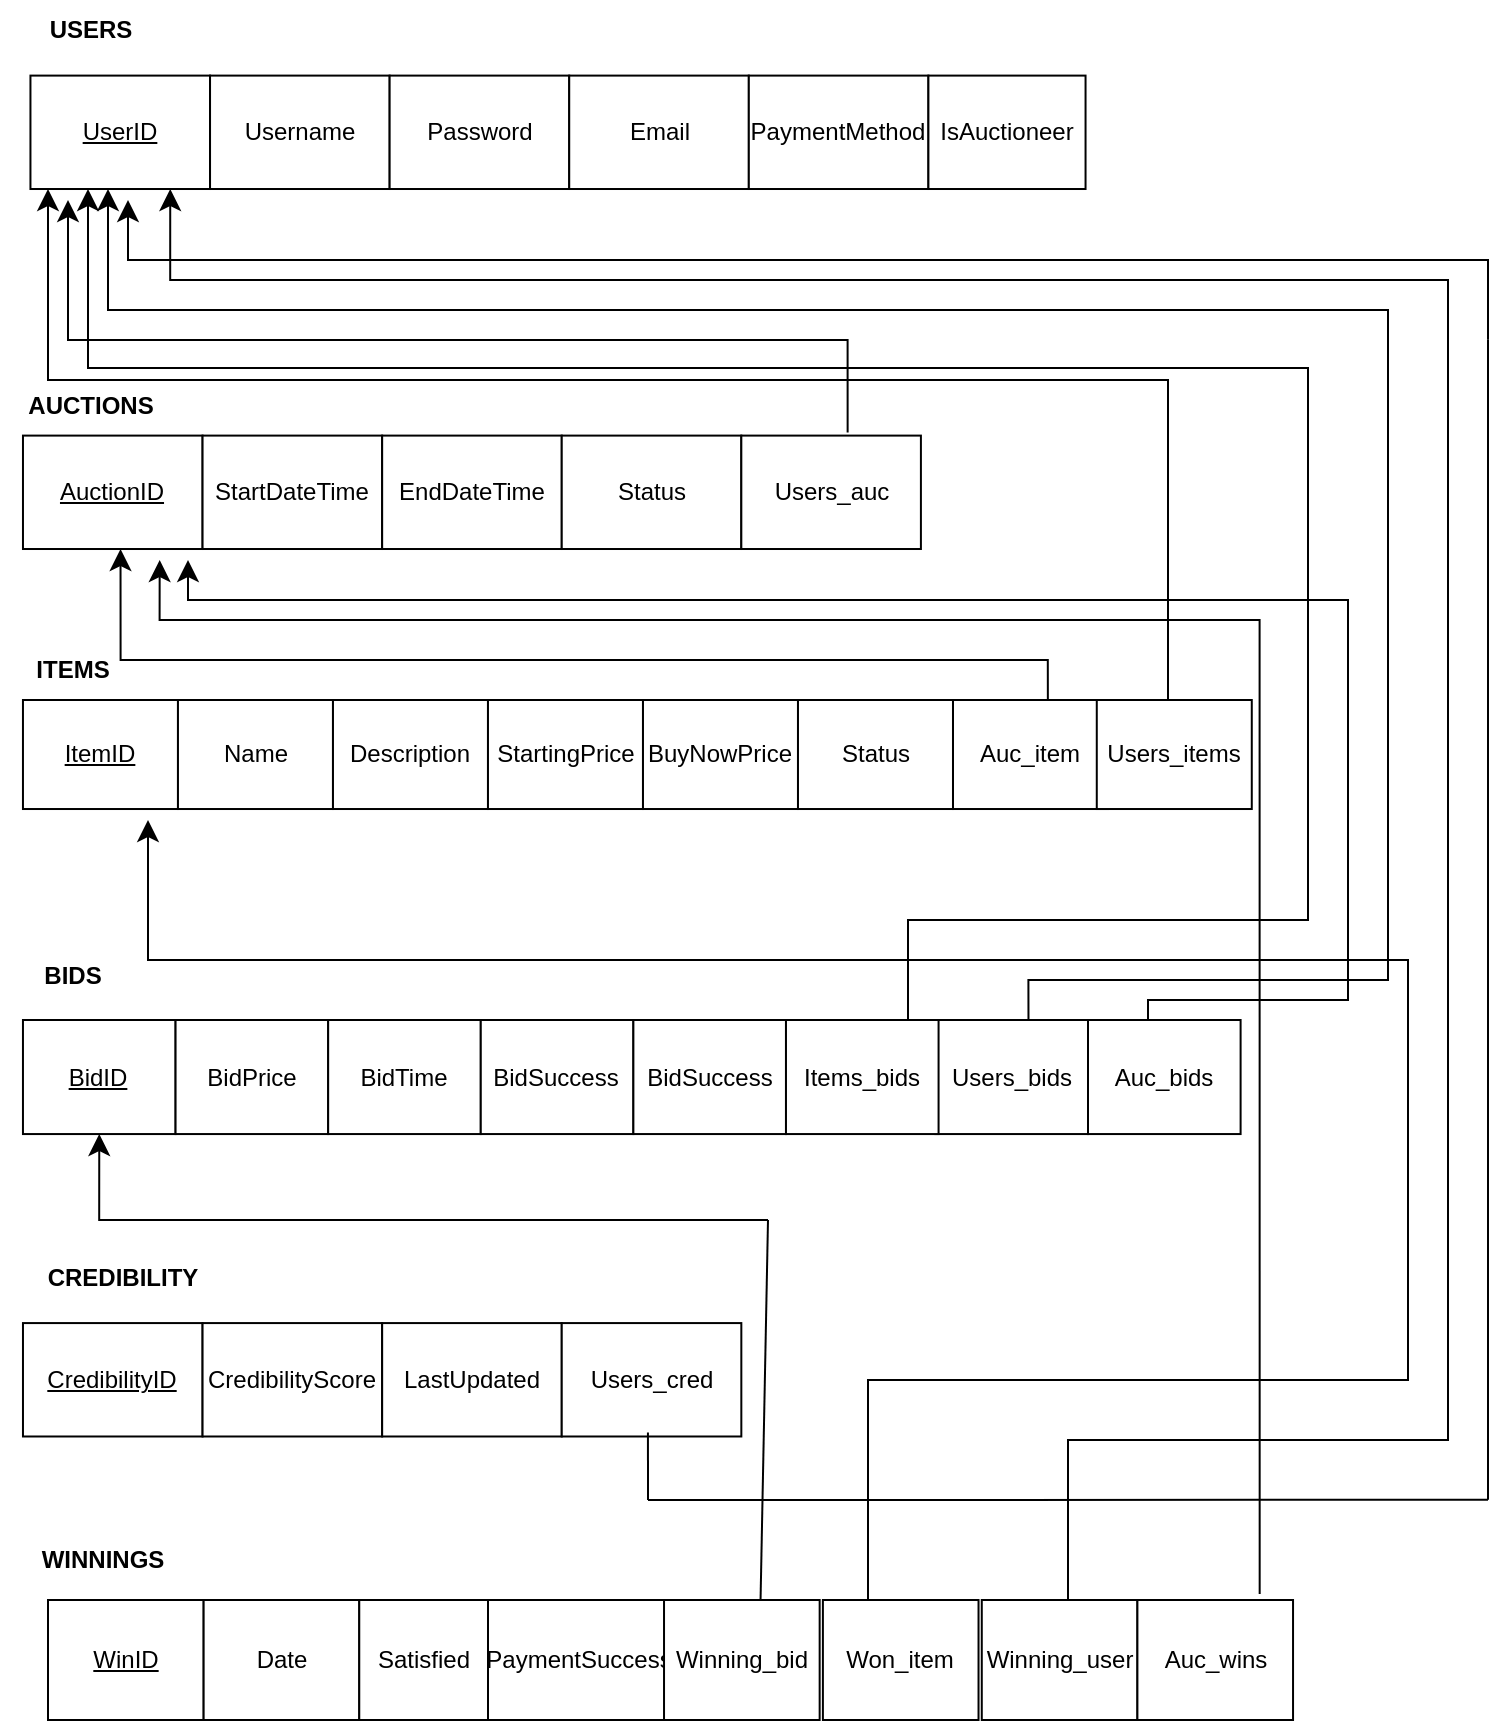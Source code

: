 <mxfile version="24.8.4">
  <diagram name="Page-1" id="BnYVNKoPdC0fC8qjrAS4">
    <mxGraphModel dx="954" dy="605" grid="1" gridSize="10" guides="1" tooltips="1" connect="1" arrows="1" fold="1" page="1" pageScale="1" pageWidth="850" pageHeight="1100" math="0" shadow="0">
      <root>
        <mxCell id="0" />
        <mxCell id="1" parent="0" />
        <mxCell id="_s3bPg3lB8pmkuJawsRT-1" value="&lt;u&gt;UserID&lt;/u&gt;" style="rounded=0;whiteSpace=wrap;html=1;container=0;" vertex="1" parent="1">
          <mxGeometry x="41.224" y="67.802" width="89.796" height="56.703" as="geometry" />
        </mxCell>
        <mxCell id="_s3bPg3lB8pmkuJawsRT-2" value="Username" style="rounded=0;whiteSpace=wrap;html=1;container=0;" vertex="1" parent="1">
          <mxGeometry x="131.02" y="67.802" width="89.796" height="56.703" as="geometry" />
        </mxCell>
        <mxCell id="_s3bPg3lB8pmkuJawsRT-3" value="Password" style="rounded=0;whiteSpace=wrap;html=1;container=0;" vertex="1" parent="1">
          <mxGeometry x="220.816" y="67.802" width="89.796" height="56.703" as="geometry" />
        </mxCell>
        <mxCell id="_s3bPg3lB8pmkuJawsRT-4" value="Email" style="rounded=0;whiteSpace=wrap;html=1;container=0;" vertex="1" parent="1">
          <mxGeometry x="310.612" y="67.802" width="89.796" height="56.703" as="geometry" />
        </mxCell>
        <mxCell id="_s3bPg3lB8pmkuJawsRT-5" value="PaymentMethod" style="rounded=0;whiteSpace=wrap;html=1;container=0;" vertex="1" parent="1">
          <mxGeometry x="400.408" y="67.802" width="89.796" height="56.703" as="geometry" />
        </mxCell>
        <mxCell id="_s3bPg3lB8pmkuJawsRT-6" value="IsAuctioneer" style="rounded=0;whiteSpace=wrap;html=1;container=0;" vertex="1" parent="1">
          <mxGeometry x="490.204" y="67.802" width="78.571" height="56.703" as="geometry" />
        </mxCell>
        <mxCell id="_s3bPg3lB8pmkuJawsRT-7" value="&lt;b&gt;USERS&lt;/b&gt;" style="text;html=1;align=center;verticalAlign=middle;resizable=0;points=[];autosize=1;strokeColor=none;fillColor=none;container=0;" vertex="1" parent="1">
          <mxGeometry x="41.224" y="30" width="60" height="30" as="geometry" />
        </mxCell>
        <mxCell id="_s3bPg3lB8pmkuJawsRT-14" value="&lt;b&gt;ITEMS&lt;/b&gt;" style="text;html=1;align=center;verticalAlign=middle;resizable=0;points=[];autosize=1;strokeColor=none;fillColor=none;container=0;" vertex="1" parent="1">
          <mxGeometry x="32.484" y="350.0" width="60" height="30" as="geometry" />
        </mxCell>
        <mxCell id="_s3bPg3lB8pmkuJawsRT-24" value="&lt;b&gt;BIDS&lt;/b&gt;" style="text;html=1;align=center;verticalAlign=middle;resizable=0;points=[];autosize=1;strokeColor=none;fillColor=none;container=0;" vertex="1" parent="1">
          <mxGeometry x="37.483" y="502.527" width="50" height="30" as="geometry" />
        </mxCell>
        <mxCell id="_s3bPg3lB8pmkuJawsRT-25" value="&lt;u&gt;CredibilityID&lt;/u&gt;" style="rounded=0;whiteSpace=wrap;html=1;container=0;" vertex="1" parent="1">
          <mxGeometry x="37.483" y="691.538" width="89.796" height="56.703" as="geometry" />
        </mxCell>
        <mxCell id="_s3bPg3lB8pmkuJawsRT-26" value="CredibilityScore" style="rounded=0;whiteSpace=wrap;html=1;container=0;" vertex="1" parent="1">
          <mxGeometry x="127.279" y="691.538" width="89.796" height="56.703" as="geometry" />
        </mxCell>
        <mxCell id="_s3bPg3lB8pmkuJawsRT-27" value="LastUpdated" style="rounded=0;whiteSpace=wrap;html=1;container=0;" vertex="1" parent="1">
          <mxGeometry x="217.075" y="691.538" width="89.796" height="56.703" as="geometry" />
        </mxCell>
        <mxCell id="_s3bPg3lB8pmkuJawsRT-28" value="&lt;b&gt;CREDIBILITY&lt;/b&gt;" style="text;html=1;align=center;verticalAlign=middle;resizable=0;points=[];autosize=1;strokeColor=none;fillColor=none;container=0;" vertex="1" parent="1">
          <mxGeometry x="37.483" y="653.736" width="100" height="30" as="geometry" />
        </mxCell>
        <mxCell id="_s3bPg3lB8pmkuJawsRT-33" value="&lt;b&gt;WINNINGS&lt;/b&gt;" style="text;html=1;align=center;verticalAlign=middle;resizable=0;points=[];autosize=1;strokeColor=none;fillColor=none;container=0;" vertex="1" parent="1">
          <mxGeometry x="37.483" y="795.495" width="80" height="30" as="geometry" />
        </mxCell>
        <mxCell id="_s3bPg3lB8pmkuJawsRT-39" value="Users_cred" style="rounded=0;whiteSpace=wrap;html=1;container=0;" vertex="1" parent="1">
          <mxGeometry x="306.871" y="691.538" width="89.796" height="56.703" as="geometry" />
        </mxCell>
        <mxCell id="_s3bPg3lB8pmkuJawsRT-42" value="" style="group" vertex="1" connectable="0" parent="1">
          <mxGeometry x="410" y="640" height="70" as="geometry" />
        </mxCell>
        <mxCell id="_s3bPg3lB8pmkuJawsRT-37" value="" style="edgeStyle=segmentEdgeStyle;endArrow=classic;html=1;curved=0;rounded=0;endSize=8;startSize=8;entryX=0.5;entryY=1;entryDx=0;entryDy=0;" edge="1" parent="_s3bPg3lB8pmkuJawsRT-42" target="_s3bPg3lB8pmkuJawsRT-20">
          <mxGeometry width="50" height="50" relative="1" as="geometry">
            <mxPoint as="sourcePoint" />
            <mxPoint x="-37.415" y="795.969" as="targetPoint" />
          </mxGeometry>
        </mxCell>
        <mxCell id="_s3bPg3lB8pmkuJawsRT-54" value="&lt;u&gt;AuctionID&lt;/u&gt;" style="rounded=0;whiteSpace=wrap;html=1;container=0;" vertex="1" parent="1">
          <mxGeometry x="37.484" y="247.801" width="89.796" height="56.703" as="geometry" />
        </mxCell>
        <mxCell id="_s3bPg3lB8pmkuJawsRT-55" value="StartDateTime" style="rounded=0;whiteSpace=wrap;html=1;container=0;" vertex="1" parent="1">
          <mxGeometry x="127.28" y="247.801" width="89.796" height="56.703" as="geometry" />
        </mxCell>
        <mxCell id="_s3bPg3lB8pmkuJawsRT-56" value="EndDateTime" style="rounded=0;whiteSpace=wrap;html=1;container=0;" vertex="1" parent="1">
          <mxGeometry x="217.076" y="247.801" width="89.796" height="56.703" as="geometry" />
        </mxCell>
        <mxCell id="_s3bPg3lB8pmkuJawsRT-57" value="Status" style="rounded=0;whiteSpace=wrap;html=1;container=0;" vertex="1" parent="1">
          <mxGeometry x="306.872" y="247.801" width="89.796" height="56.703" as="geometry" />
        </mxCell>
        <mxCell id="_s3bPg3lB8pmkuJawsRT-58" value="&lt;b&gt;AUCTIONS&lt;/b&gt;" style="text;html=1;align=center;verticalAlign=middle;resizable=0;points=[];autosize=1;strokeColor=none;fillColor=none;container=0;" vertex="1" parent="1">
          <mxGeometry x="26.22" y="217.799" width="90" height="30" as="geometry" />
        </mxCell>
        <mxCell id="_s3bPg3lB8pmkuJawsRT-43" value="" style="edgeStyle=segmentEdgeStyle;endArrow=classic;html=1;curved=0;rounded=0;endSize=8;startSize=8;" edge="1" parent="1">
          <mxGeometry width="50" height="50" relative="1" as="geometry">
            <mxPoint x="770" y="199.89" as="sourcePoint" />
            <mxPoint x="90" y="130" as="targetPoint" />
            <Array as="points">
              <mxPoint x="770" y="160" />
              <mxPoint x="90" y="160" />
            </Array>
          </mxGeometry>
        </mxCell>
        <mxCell id="_s3bPg3lB8pmkuJawsRT-44" value="" style="endArrow=none;html=1;rounded=0;" edge="1" parent="1">
          <mxGeometry width="50" height="50" relative="1" as="geometry">
            <mxPoint x="770" y="779.89" as="sourcePoint" />
            <mxPoint x="770" y="199.89" as="targetPoint" />
          </mxGeometry>
        </mxCell>
        <mxCell id="_s3bPg3lB8pmkuJawsRT-45" value="" style="endArrow=none;html=1;rounded=0;" edge="1" parent="1">
          <mxGeometry width="50" height="50" relative="1" as="geometry">
            <mxPoint x="350" y="780" as="sourcePoint" />
            <mxPoint x="770" y="779.89" as="targetPoint" />
          </mxGeometry>
        </mxCell>
        <mxCell id="_s3bPg3lB8pmkuJawsRT-46" value="" style="endArrow=none;html=1;rounded=0;entryX=0.48;entryY=0.965;entryDx=0;entryDy=0;entryPerimeter=0;" edge="1" parent="1" target="_s3bPg3lB8pmkuJawsRT-39">
          <mxGeometry width="50" height="50" relative="1" as="geometry">
            <mxPoint x="350" y="780" as="sourcePoint" />
            <mxPoint x="420" y="749.89" as="targetPoint" />
          </mxGeometry>
        </mxCell>
        <mxCell id="_s3bPg3lB8pmkuJawsRT-65" value="" style="edgeStyle=segmentEdgeStyle;endArrow=classic;html=1;curved=0;rounded=0;endSize=8;startSize=8;exitX=0.612;exitY=-0.01;exitDx=0;exitDy=0;exitPerimeter=0;" edge="1" parent="1" source="_s3bPg3lB8pmkuJawsRT-64">
          <mxGeometry width="50" height="50" relative="1" as="geometry">
            <mxPoint x="630" y="344" as="sourcePoint" />
            <mxPoint x="86.26" y="304.5" as="targetPoint" />
            <Array as="points">
              <mxPoint x="550" y="360" />
              <mxPoint x="86" y="360" />
            </Array>
          </mxGeometry>
        </mxCell>
        <mxCell id="_s3bPg3lB8pmkuJawsRT-69" value="" style="edgeStyle=segmentEdgeStyle;endArrow=classic;html=1;curved=0;rounded=0;endSize=8;startSize=8;exitX=0.61;exitY=0.016;exitDx=0;exitDy=0;exitPerimeter=0;" edge="1" parent="1" source="_s3bPg3lB8pmkuJawsRT-68">
          <mxGeometry width="50" height="50" relative="1" as="geometry">
            <mxPoint x="570" y="540" as="sourcePoint" />
            <mxPoint x="80" y="124.51" as="targetPoint" />
            <Array as="points">
              <mxPoint x="540" y="520" />
              <mxPoint x="720" y="520" />
              <mxPoint x="720" y="185" />
              <mxPoint x="80" y="185" />
            </Array>
          </mxGeometry>
        </mxCell>
        <mxCell id="_s3bPg3lB8pmkuJawsRT-8" value="&lt;u&gt;ItemID&lt;/u&gt;" style="rounded=0;whiteSpace=wrap;html=1;container=0;" vertex="1" parent="1">
          <mxGeometry x="37.48" y="380" width="77.502" height="54.51" as="geometry" />
        </mxCell>
        <mxCell id="_s3bPg3lB8pmkuJawsRT-9" value="Name" style="rounded=0;whiteSpace=wrap;html=1;container=0;" vertex="1" parent="1">
          <mxGeometry x="114.982" y="380" width="77.502" height="54.51" as="geometry" />
        </mxCell>
        <mxCell id="_s3bPg3lB8pmkuJawsRT-10" value="Description" style="rounded=0;whiteSpace=wrap;html=1;container=0;" vertex="1" parent="1">
          <mxGeometry x="192.485" y="380" width="77.502" height="54.51" as="geometry" />
        </mxCell>
        <mxCell id="_s3bPg3lB8pmkuJawsRT-11" value="StartingPrice" style="rounded=0;whiteSpace=wrap;html=1;container=0;" vertex="1" parent="1">
          <mxGeometry x="269.987" y="380" width="77.502" height="54.51" as="geometry" />
        </mxCell>
        <mxCell id="_s3bPg3lB8pmkuJawsRT-12" value="BuyNowPrice" style="rounded=0;whiteSpace=wrap;html=1;container=0;" vertex="1" parent="1">
          <mxGeometry x="347.489" y="380" width="77.502" height="54.51" as="geometry" />
        </mxCell>
        <mxCell id="_s3bPg3lB8pmkuJawsRT-13" value="Status" style="rounded=0;whiteSpace=wrap;html=1;container=0;" vertex="1" parent="1">
          <mxGeometry x="424.992" y="380" width="77.502" height="54.51" as="geometry" />
        </mxCell>
        <mxCell id="_s3bPg3lB8pmkuJawsRT-64" value="Auc_item" style="rounded=0;whiteSpace=wrap;html=1;container=0;" vertex="1" parent="1">
          <mxGeometry x="502.498" y="380" width="77.502" height="54.51" as="geometry" />
        </mxCell>
        <mxCell id="_s3bPg3lB8pmkuJawsRT-85" value="Users_items" style="rounded=0;whiteSpace=wrap;html=1;container=0;" vertex="1" parent="1">
          <mxGeometry x="574.388" y="380" width="77.502" height="54.51" as="geometry" />
        </mxCell>
        <mxCell id="_s3bPg3lB8pmkuJawsRT-87" value="" style="edgeStyle=segmentEdgeStyle;endArrow=classic;html=1;curved=0;rounded=0;endSize=8;startSize=8;exitX=0.5;exitY=0;exitDx=0;exitDy=0;" edge="1" parent="1" source="_s3bPg3lB8pmkuJawsRT-85">
          <mxGeometry width="50" height="50" relative="1" as="geometry">
            <mxPoint x="610" y="220" as="sourcePoint" />
            <mxPoint x="50" y="124.51" as="targetPoint" />
            <Array as="points">
              <mxPoint x="610" y="380" />
              <mxPoint x="610" y="220" />
              <mxPoint x="50" y="220" />
            </Array>
          </mxGeometry>
        </mxCell>
        <mxCell id="_s3bPg3lB8pmkuJawsRT-88" value="Users_auc" style="rounded=0;whiteSpace=wrap;html=1;container=0;" vertex="1" parent="1">
          <mxGeometry x="396.662" y="247.801" width="89.796" height="56.703" as="geometry" />
        </mxCell>
        <mxCell id="_s3bPg3lB8pmkuJawsRT-89" value="" style="edgeStyle=segmentEdgeStyle;endArrow=classic;html=1;curved=0;rounded=0;endSize=8;startSize=8;exitX=0.592;exitY=-0.027;exitDx=0;exitDy=0;exitPerimeter=0;" edge="1" parent="1" source="_s3bPg3lB8pmkuJawsRT-88">
          <mxGeometry width="50" height="50" relative="1" as="geometry">
            <mxPoint x="450" y="240" as="sourcePoint" />
            <mxPoint x="60" y="130" as="targetPoint" />
            <Array as="points">
              <mxPoint x="450" y="200" />
              <mxPoint x="60" y="200" />
            </Array>
          </mxGeometry>
        </mxCell>
        <mxCell id="_s3bPg3lB8pmkuJawsRT-99" value="" style="endArrow=none;html=1;rounded=0;exitX=0.62;exitY=0.011;exitDx=0;exitDy=0;exitPerimeter=0;" edge="1" parent="1" source="_s3bPg3lB8pmkuJawsRT-34">
          <mxGeometry width="50" height="50" relative="1" as="geometry">
            <mxPoint x="440" y="710" as="sourcePoint" />
            <mxPoint x="410" y="640" as="targetPoint" />
          </mxGeometry>
        </mxCell>
        <mxCell id="_s3bPg3lB8pmkuJawsRT-101" value="" style="edgeStyle=segmentEdgeStyle;endArrow=classic;html=1;curved=0;rounded=0;endSize=8;startSize=8;" edge="1" parent="1">
          <mxGeometry width="50" height="50" relative="1" as="geometry">
            <mxPoint x="480" y="540" as="sourcePoint" />
            <mxPoint x="70" y="124.51" as="targetPoint" />
            <Array as="points">
              <mxPoint x="480" y="490" />
              <mxPoint x="680" y="490" />
              <mxPoint x="680" y="214" />
              <mxPoint x="70" y="214" />
            </Array>
          </mxGeometry>
        </mxCell>
        <mxCell id="_s3bPg3lB8pmkuJawsRT-29" value="&lt;u&gt;WinID&lt;/u&gt;" style="rounded=0;whiteSpace=wrap;html=1;container=0;" vertex="1" parent="1">
          <mxGeometry x="50" y="830" width="77.814" height="60" as="geometry" />
        </mxCell>
        <mxCell id="_s3bPg3lB8pmkuJawsRT-30" value="Date" style="rounded=0;whiteSpace=wrap;html=1;container=0;" vertex="1" parent="1">
          <mxGeometry x="127.814" y="830" width="77.814" height="60" as="geometry" />
        </mxCell>
        <mxCell id="_s3bPg3lB8pmkuJawsRT-31" value="Satisfied" style="rounded=0;whiteSpace=wrap;html=1;container=0;" vertex="1" parent="1">
          <mxGeometry x="205.63" y="830" width="64.37" height="60" as="geometry" />
        </mxCell>
        <mxCell id="_s3bPg3lB8pmkuJawsRT-32" value="PaymentSuccess" style="rounded=0;whiteSpace=wrap;html=1;container=0;" vertex="1" parent="1">
          <mxGeometry x="270" y="830" width="91.26" height="60" as="geometry" />
        </mxCell>
        <mxCell id="_s3bPg3lB8pmkuJawsRT-34" value="Winning_bid" style="rounded=0;whiteSpace=wrap;html=1;container=0;" vertex="1" parent="1">
          <mxGeometry x="358.013" y="830" width="77.814" height="60" as="geometry" />
        </mxCell>
        <mxCell id="_s3bPg3lB8pmkuJawsRT-48" value="Won_item" style="rounded=0;whiteSpace=wrap;html=1;container=0;" vertex="1" parent="1">
          <mxGeometry x="437.451" y="830" width="77.814" height="60" as="geometry" />
        </mxCell>
        <mxCell id="_s3bPg3lB8pmkuJawsRT-74" value="Winning_user" style="rounded=0;whiteSpace=wrap;html=1;container=0;" vertex="1" parent="1">
          <mxGeometry x="516.889" y="830" width="77.814" height="60" as="geometry" />
        </mxCell>
        <mxCell id="_s3bPg3lB8pmkuJawsRT-95" value="Auc_wins" style="rounded=0;whiteSpace=wrap;html=1;container=0;" vertex="1" parent="1">
          <mxGeometry x="594.706" y="830" width="77.814" height="60" as="geometry" />
        </mxCell>
        <mxCell id="_s3bPg3lB8pmkuJawsRT-103" value="" style="edgeStyle=segmentEdgeStyle;endArrow=classic;html=1;curved=0;rounded=0;endSize=8;startSize=8;" edge="1" parent="1" source="_s3bPg3lB8pmkuJawsRT-48">
          <mxGeometry width="50" height="50" relative="1" as="geometry">
            <mxPoint x="460" y="710" as="sourcePoint" />
            <mxPoint x="100" y="440" as="targetPoint" />
            <Array as="points">
              <mxPoint x="460" y="720" />
              <mxPoint x="730" y="720" />
              <mxPoint x="730" y="510" />
              <mxPoint x="100" y="510" />
            </Array>
          </mxGeometry>
        </mxCell>
        <mxCell id="_s3bPg3lB8pmkuJawsRT-104" value="" style="edgeStyle=segmentEdgeStyle;endArrow=classic;html=1;curved=0;rounded=0;endSize=8;startSize=8;" edge="1" parent="1">
          <mxGeometry width="50" height="50" relative="1" as="geometry">
            <mxPoint x="655.84" y="827.01" as="sourcePoint" />
            <mxPoint x="105.84" y="310.01" as="targetPoint" />
            <Array as="points">
              <mxPoint x="655.84" y="340.01" />
              <mxPoint x="105.84" y="340.01" />
            </Array>
          </mxGeometry>
        </mxCell>
        <mxCell id="_s3bPg3lB8pmkuJawsRT-106" value="" style="edgeStyle=segmentEdgeStyle;endArrow=classic;html=1;curved=0;rounded=0;endSize=8;startSize=8;exitX=0.5;exitY=0;exitDx=0;exitDy=0;" edge="1" parent="1" source="_s3bPg3lB8pmkuJawsRT-74">
          <mxGeometry width="50" height="50" relative="1" as="geometry">
            <mxPoint x="560" y="820" as="sourcePoint" />
            <mxPoint x="111.12" y="124.51" as="targetPoint" />
            <Array as="points">
              <mxPoint x="560" y="830" />
              <mxPoint x="560" y="750" />
              <mxPoint x="750" y="750" />
              <mxPoint x="750" y="170" />
              <mxPoint x="111" y="170" />
            </Array>
          </mxGeometry>
        </mxCell>
        <mxCell id="_s3bPg3lB8pmkuJawsRT-20" value="&lt;u&gt;BidID&lt;/u&gt;" style="rounded=0;whiteSpace=wrap;html=1;container=0;" vertex="1" parent="1">
          <mxGeometry x="37.48" y="540" width="76.301" height="57.03" as="geometry" />
        </mxCell>
        <mxCell id="_s3bPg3lB8pmkuJawsRT-21" value="BidPrice" style="rounded=0;whiteSpace=wrap;html=1;container=0;" vertex="1" parent="1">
          <mxGeometry x="113.781" y="540" width="76.301" height="57.03" as="geometry" />
        </mxCell>
        <mxCell id="_s3bPg3lB8pmkuJawsRT-22" value="BidTime" style="rounded=0;whiteSpace=wrap;html=1;container=0;" vertex="1" parent="1">
          <mxGeometry x="190.082" y="540" width="76.301" height="57.03" as="geometry" />
        </mxCell>
        <mxCell id="_s3bPg3lB8pmkuJawsRT-23" value="BidSuccess" style="rounded=0;whiteSpace=wrap;html=1;container=0;" vertex="1" parent="1">
          <mxGeometry x="266.383" y="540" width="76.301" height="57.03" as="geometry" />
        </mxCell>
        <mxCell id="_s3bPg3lB8pmkuJawsRT-68" value="Users_bids" style="rounded=0;whiteSpace=wrap;html=1;container=0;" vertex="1" parent="1">
          <mxGeometry x="493.699" y="540" width="76.301" height="57.03" as="geometry" />
        </mxCell>
        <mxCell id="_s3bPg3lB8pmkuJawsRT-90" value="BidSuccess" style="rounded=0;whiteSpace=wrap;html=1;container=0;" vertex="1" parent="1">
          <mxGeometry x="342.688" y="540" width="76.301" height="57.03" as="geometry" />
        </mxCell>
        <mxCell id="_s3bPg3lB8pmkuJawsRT-94" value="Items_bids" style="rounded=0;whiteSpace=wrap;html=1;container=0;" vertex="1" parent="1">
          <mxGeometry x="418.983" y="540" width="76.301" height="57.03" as="geometry" />
        </mxCell>
        <mxCell id="_s3bPg3lB8pmkuJawsRT-115" value="Auc_bids" style="rounded=0;whiteSpace=wrap;html=1;container=0;" vertex="1" parent="1">
          <mxGeometry x="569.999" y="540" width="76.301" height="57.03" as="geometry" />
        </mxCell>
        <mxCell id="_s3bPg3lB8pmkuJawsRT-116" value="" style="edgeStyle=segmentEdgeStyle;endArrow=classic;html=1;curved=0;rounded=0;endSize=8;startSize=8;" edge="1" parent="1">
          <mxGeometry width="50" height="50" relative="1" as="geometry">
            <mxPoint x="600" y="540" as="sourcePoint" />
            <mxPoint x="120" y="310" as="targetPoint" />
            <Array as="points">
              <mxPoint x="600" y="530" />
              <mxPoint x="700" y="530" />
              <mxPoint x="700" y="330" />
              <mxPoint x="120" y="330" />
            </Array>
          </mxGeometry>
        </mxCell>
      </root>
    </mxGraphModel>
  </diagram>
</mxfile>
